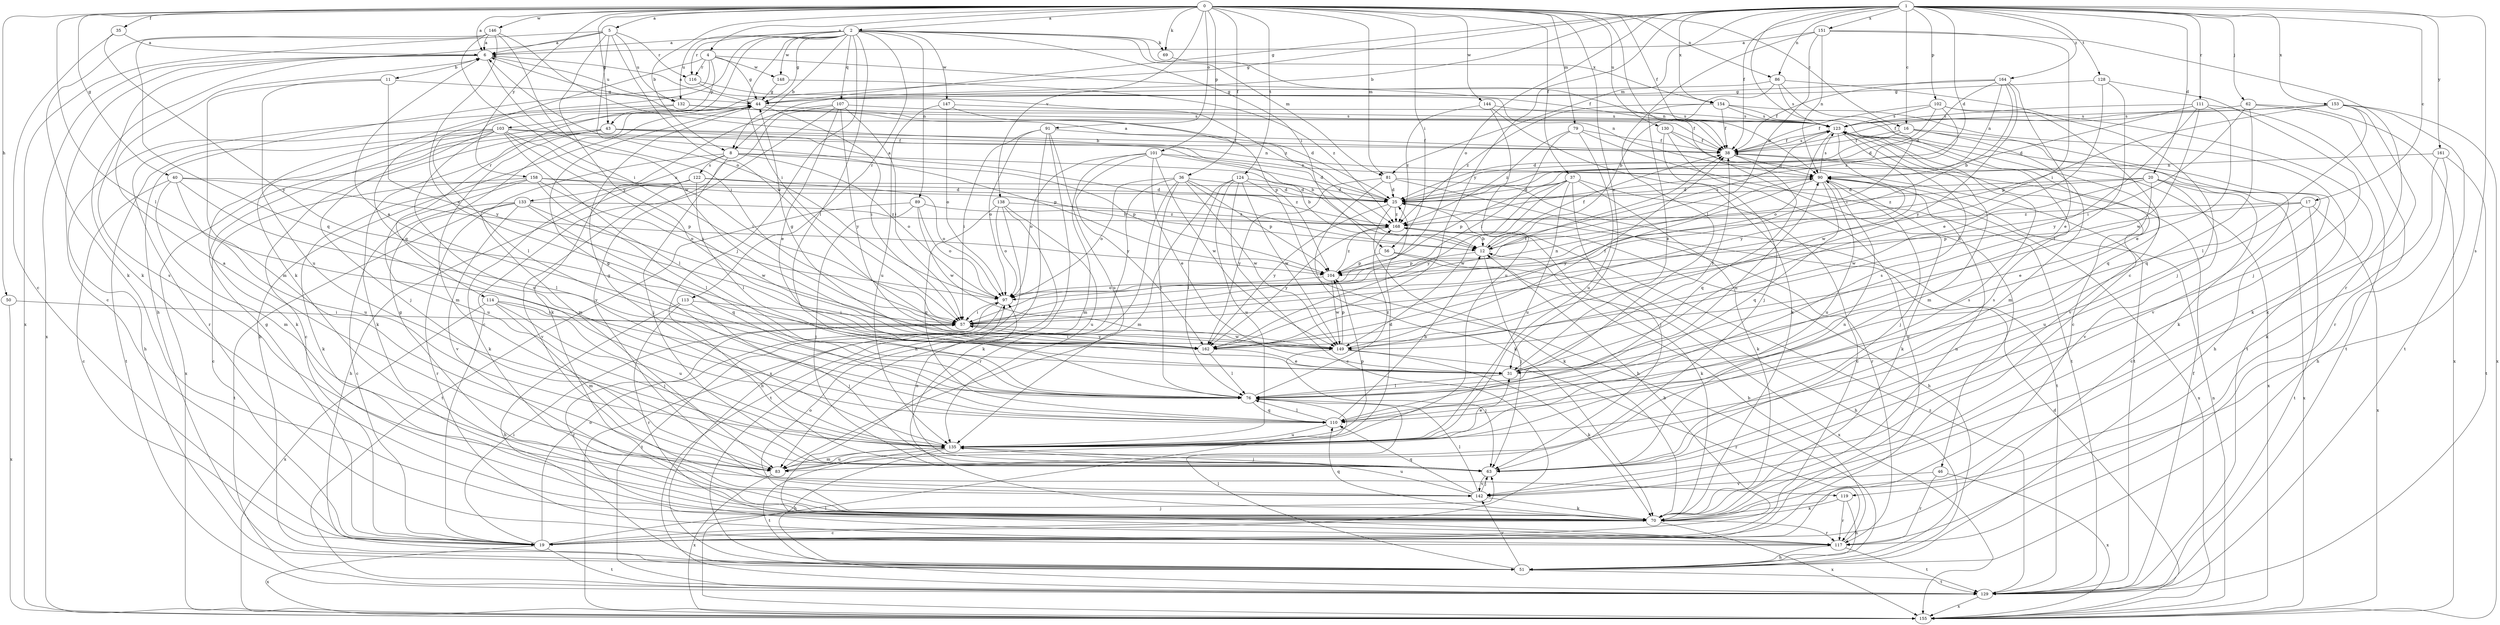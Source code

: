 strict digraph  {
0;
1;
2;
4;
5;
6;
8;
11;
12;
16;
17;
19;
20;
25;
31;
35;
36;
37;
38;
40;
43;
44;
46;
50;
51;
56;
57;
62;
63;
69;
70;
76;
79;
81;
83;
86;
89;
90;
91;
97;
101;
102;
103;
104;
107;
110;
111;
113;
114;
116;
117;
119;
122;
123;
124;
128;
129;
130;
132;
133;
135;
138;
142;
144;
146;
147;
148;
149;
151;
153;
154;
155;
158;
161;
162;
164;
168;
0 -> 2  [label=a];
0 -> 4  [label=a];
0 -> 5  [label=a];
0 -> 6  [label=a];
0 -> 8  [label=b];
0 -> 16  [label=c];
0 -> 31  [label=e];
0 -> 35  [label=f];
0 -> 36  [label=f];
0 -> 37  [label=f];
0 -> 38  [label=f];
0 -> 40  [label=g];
0 -> 43  [label=g];
0 -> 46  [label=h];
0 -> 50  [label=h];
0 -> 56  [label=i];
0 -> 69  [label=k];
0 -> 76  [label=l];
0 -> 79  [label=m];
0 -> 81  [label=m];
0 -> 86  [label=n];
0 -> 91  [label=o];
0 -> 101  [label=p];
0 -> 124  [label=t];
0 -> 130  [label=u];
0 -> 138  [label=v];
0 -> 144  [label=w];
0 -> 146  [label=w];
0 -> 158  [label=y];
1 -> 8  [label=b];
1 -> 16  [label=c];
1 -> 17  [label=c];
1 -> 19  [label=c];
1 -> 20  [label=d];
1 -> 25  [label=d];
1 -> 38  [label=f];
1 -> 43  [label=g];
1 -> 44  [label=g];
1 -> 62  [label=j];
1 -> 81  [label=m];
1 -> 86  [label=n];
1 -> 97  [label=o];
1 -> 102  [label=p];
1 -> 111  [label=r];
1 -> 119  [label=s];
1 -> 128  [label=t];
1 -> 151  [label=x];
1 -> 153  [label=x];
1 -> 154  [label=x];
1 -> 161  [label=y];
1 -> 162  [label=y];
1 -> 164  [label=z];
2 -> 6  [label=a];
2 -> 8  [label=b];
2 -> 44  [label=g];
2 -> 56  [label=i];
2 -> 57  [label=i];
2 -> 63  [label=j];
2 -> 69  [label=k];
2 -> 70  [label=k];
2 -> 76  [label=l];
2 -> 81  [label=m];
2 -> 89  [label=n];
2 -> 107  [label=q];
2 -> 113  [label=r];
2 -> 114  [label=r];
2 -> 116  [label=r];
2 -> 132  [label=u];
2 -> 147  [label=w];
2 -> 148  [label=w];
2 -> 154  [label=x];
4 -> 38  [label=f];
4 -> 44  [label=g];
4 -> 51  [label=h];
4 -> 103  [label=p];
4 -> 110  [label=q];
4 -> 116  [label=r];
4 -> 148  [label=w];
5 -> 6  [label=a];
5 -> 70  [label=k];
5 -> 97  [label=o];
5 -> 116  [label=r];
5 -> 132  [label=u];
5 -> 149  [label=w];
5 -> 155  [label=x];
5 -> 162  [label=y];
6 -> 11  [label=b];
6 -> 19  [label=c];
6 -> 57  [label=i];
6 -> 119  [label=s];
6 -> 132  [label=u];
6 -> 155  [label=x];
8 -> 12  [label=b];
8 -> 63  [label=j];
8 -> 83  [label=m];
8 -> 97  [label=o];
8 -> 104  [label=p];
8 -> 122  [label=s];
8 -> 133  [label=u];
11 -> 44  [label=g];
11 -> 83  [label=m];
11 -> 135  [label=u];
11 -> 162  [label=y];
12 -> 6  [label=a];
12 -> 38  [label=f];
12 -> 63  [label=j];
12 -> 104  [label=p];
12 -> 123  [label=s];
16 -> 25  [label=d];
16 -> 38  [label=f];
16 -> 70  [label=k];
16 -> 83  [label=m];
16 -> 142  [label=v];
17 -> 104  [label=p];
17 -> 129  [label=t];
17 -> 135  [label=u];
17 -> 155  [label=x];
17 -> 168  [label=z];
19 -> 12  [label=b];
19 -> 44  [label=g];
19 -> 57  [label=i];
19 -> 63  [label=j];
19 -> 97  [label=o];
19 -> 129  [label=t];
19 -> 155  [label=x];
20 -> 19  [label=c];
20 -> 25  [label=d];
20 -> 31  [label=e];
20 -> 142  [label=v];
20 -> 149  [label=w];
20 -> 155  [label=x];
20 -> 168  [label=z];
25 -> 6  [label=a];
25 -> 51  [label=h];
25 -> 70  [label=k];
25 -> 162  [label=y];
25 -> 168  [label=z];
31 -> 6  [label=a];
31 -> 38  [label=f];
31 -> 76  [label=l];
35 -> 6  [label=a];
35 -> 19  [label=c];
35 -> 162  [label=y];
36 -> 25  [label=d];
36 -> 70  [label=k];
36 -> 76  [label=l];
36 -> 97  [label=o];
36 -> 104  [label=p];
36 -> 117  [label=r];
36 -> 149  [label=w];
36 -> 168  [label=z];
37 -> 19  [label=c];
37 -> 25  [label=d];
37 -> 63  [label=j];
37 -> 70  [label=k];
37 -> 104  [label=p];
37 -> 135  [label=u];
37 -> 149  [label=w];
37 -> 162  [label=y];
38 -> 90  [label=n];
38 -> 110  [label=q];
38 -> 123  [label=s];
38 -> 155  [label=x];
40 -> 19  [label=c];
40 -> 25  [label=d];
40 -> 76  [label=l];
40 -> 83  [label=m];
40 -> 104  [label=p];
40 -> 135  [label=u];
43 -> 12  [label=b];
43 -> 19  [label=c];
43 -> 38  [label=f];
43 -> 70  [label=k];
43 -> 83  [label=m];
43 -> 90  [label=n];
43 -> 155  [label=x];
44 -> 6  [label=a];
44 -> 51  [label=h];
44 -> 57  [label=i];
44 -> 123  [label=s];
46 -> 117  [label=r];
46 -> 142  [label=v];
46 -> 155  [label=x];
50 -> 57  [label=i];
50 -> 155  [label=x];
51 -> 76  [label=l];
51 -> 129  [label=t];
51 -> 142  [label=v];
56 -> 51  [label=h];
56 -> 104  [label=p];
56 -> 155  [label=x];
57 -> 38  [label=f];
57 -> 90  [label=n];
57 -> 117  [label=r];
57 -> 149  [label=w];
57 -> 162  [label=y];
62 -> 57  [label=i];
62 -> 110  [label=q];
62 -> 117  [label=r];
62 -> 123  [label=s];
62 -> 155  [label=x];
63 -> 90  [label=n];
63 -> 97  [label=o];
63 -> 123  [label=s];
63 -> 142  [label=v];
69 -> 90  [label=n];
70 -> 19  [label=c];
70 -> 44  [label=g];
70 -> 90  [label=n];
70 -> 97  [label=o];
70 -> 110  [label=q];
70 -> 117  [label=r];
70 -> 155  [label=x];
76 -> 90  [label=n];
76 -> 110  [label=q];
76 -> 168  [label=z];
79 -> 38  [label=f];
79 -> 57  [label=i];
79 -> 129  [label=t];
79 -> 135  [label=u];
79 -> 168  [label=z];
81 -> 25  [label=d];
81 -> 70  [label=k];
81 -> 117  [label=r];
81 -> 129  [label=t];
81 -> 162  [label=y];
83 -> 6  [label=a];
83 -> 123  [label=s];
83 -> 135  [label=u];
83 -> 155  [label=x];
86 -> 12  [label=b];
86 -> 44  [label=g];
86 -> 57  [label=i];
86 -> 63  [label=j];
86 -> 123  [label=s];
89 -> 63  [label=j];
89 -> 97  [label=o];
89 -> 129  [label=t];
89 -> 149  [label=w];
89 -> 168  [label=z];
90 -> 25  [label=d];
90 -> 63  [label=j];
90 -> 70  [label=k];
90 -> 110  [label=q];
90 -> 123  [label=s];
90 -> 135  [label=u];
90 -> 155  [label=x];
90 -> 162  [label=y];
91 -> 38  [label=f];
91 -> 51  [label=h];
91 -> 57  [label=i];
91 -> 97  [label=o];
91 -> 135  [label=u];
91 -> 155  [label=x];
97 -> 57  [label=i];
97 -> 129  [label=t];
101 -> 25  [label=d];
101 -> 31  [label=e];
101 -> 83  [label=m];
101 -> 90  [label=n];
101 -> 97  [label=o];
101 -> 149  [label=w];
101 -> 162  [label=y];
102 -> 25  [label=d];
102 -> 38  [label=f];
102 -> 70  [label=k];
102 -> 110  [label=q];
102 -> 123  [label=s];
102 -> 168  [label=z];
103 -> 38  [label=f];
103 -> 51  [label=h];
103 -> 57  [label=i];
103 -> 63  [label=j];
103 -> 70  [label=k];
103 -> 76  [label=l];
103 -> 104  [label=p];
103 -> 129  [label=t];
103 -> 135  [label=u];
103 -> 162  [label=y];
104 -> 97  [label=o];
104 -> 149  [label=w];
104 -> 168  [label=z];
107 -> 19  [label=c];
107 -> 31  [label=e];
107 -> 57  [label=i];
107 -> 70  [label=k];
107 -> 123  [label=s];
107 -> 142  [label=v];
107 -> 162  [label=y];
110 -> 12  [label=b];
110 -> 44  [label=g];
110 -> 76  [label=l];
110 -> 123  [label=s];
110 -> 135  [label=u];
111 -> 25  [label=d];
111 -> 31  [label=e];
111 -> 123  [label=s];
111 -> 129  [label=t];
111 -> 149  [label=w];
111 -> 162  [label=y];
113 -> 51  [label=h];
113 -> 57  [label=i];
113 -> 63  [label=j];
113 -> 117  [label=r];
114 -> 57  [label=i];
114 -> 63  [label=j];
114 -> 83  [label=m];
114 -> 135  [label=u];
114 -> 155  [label=x];
116 -> 90  [label=n];
116 -> 168  [label=z];
117 -> 12  [label=b];
117 -> 51  [label=h];
117 -> 129  [label=t];
119 -> 51  [label=h];
119 -> 70  [label=k];
119 -> 117  [label=r];
122 -> 25  [label=d];
122 -> 51  [label=h];
122 -> 70  [label=k];
122 -> 76  [label=l];
122 -> 97  [label=o];
122 -> 142  [label=v];
123 -> 38  [label=f];
123 -> 51  [label=h];
123 -> 83  [label=m];
123 -> 97  [label=o];
123 -> 142  [label=v];
123 -> 149  [label=w];
123 -> 162  [label=y];
124 -> 19  [label=c];
124 -> 25  [label=d];
124 -> 51  [label=h];
124 -> 76  [label=l];
124 -> 83  [label=m];
124 -> 135  [label=u];
124 -> 149  [label=w];
128 -> 31  [label=e];
128 -> 44  [label=g];
128 -> 63  [label=j];
128 -> 76  [label=l];
129 -> 38  [label=f];
129 -> 155  [label=x];
129 -> 168  [label=z];
130 -> 19  [label=c];
130 -> 38  [label=f];
130 -> 63  [label=j];
130 -> 129  [label=t];
132 -> 25  [label=d];
132 -> 38  [label=f];
132 -> 76  [label=l];
132 -> 117  [label=r];
132 -> 123  [label=s];
133 -> 19  [label=c];
133 -> 110  [label=q];
133 -> 117  [label=r];
133 -> 129  [label=t];
133 -> 142  [label=v];
133 -> 149  [label=w];
133 -> 168  [label=z];
135 -> 25  [label=d];
135 -> 31  [label=e];
135 -> 44  [label=g];
135 -> 51  [label=h];
135 -> 63  [label=j];
135 -> 83  [label=m];
135 -> 104  [label=p];
135 -> 129  [label=t];
138 -> 51  [label=h];
138 -> 97  [label=o];
138 -> 110  [label=q];
138 -> 129  [label=t];
138 -> 135  [label=u];
138 -> 168  [label=z];
142 -> 63  [label=j];
142 -> 70  [label=k];
142 -> 76  [label=l];
142 -> 110  [label=q];
142 -> 135  [label=u];
144 -> 70  [label=k];
144 -> 123  [label=s];
144 -> 135  [label=u];
144 -> 168  [label=z];
146 -> 6  [label=a];
146 -> 12  [label=b];
146 -> 31  [label=e];
146 -> 57  [label=i];
146 -> 70  [label=k];
146 -> 110  [label=q];
146 -> 149  [label=w];
147 -> 97  [label=o];
147 -> 104  [label=p];
147 -> 123  [label=s];
147 -> 135  [label=u];
148 -> 44  [label=g];
148 -> 168  [label=z];
149 -> 38  [label=f];
149 -> 63  [label=j];
149 -> 70  [label=k];
149 -> 104  [label=p];
149 -> 117  [label=r];
151 -> 6  [label=a];
151 -> 12  [label=b];
151 -> 57  [label=i];
151 -> 76  [label=l];
151 -> 90  [label=n];
151 -> 117  [label=r];
153 -> 38  [label=f];
153 -> 70  [label=k];
153 -> 76  [label=l];
153 -> 104  [label=p];
153 -> 123  [label=s];
153 -> 129  [label=t];
153 -> 155  [label=x];
154 -> 19  [label=c];
154 -> 31  [label=e];
154 -> 38  [label=f];
154 -> 123  [label=s];
154 -> 129  [label=t];
154 -> 168  [label=z];
155 -> 25  [label=d];
155 -> 76  [label=l];
155 -> 90  [label=n];
158 -> 12  [label=b];
158 -> 19  [label=c];
158 -> 25  [label=d];
158 -> 70  [label=k];
158 -> 76  [label=l];
158 -> 97  [label=o];
158 -> 135  [label=u];
161 -> 51  [label=h];
161 -> 70  [label=k];
161 -> 90  [label=n];
161 -> 129  [label=t];
162 -> 31  [label=e];
162 -> 44  [label=g];
162 -> 57  [label=i];
162 -> 76  [label=l];
164 -> 12  [label=b];
164 -> 25  [label=d];
164 -> 31  [label=e];
164 -> 38  [label=f];
164 -> 44  [label=g];
164 -> 90  [label=n];
164 -> 162  [label=y];
168 -> 12  [label=b];
168 -> 70  [label=k];
168 -> 162  [label=y];
}
